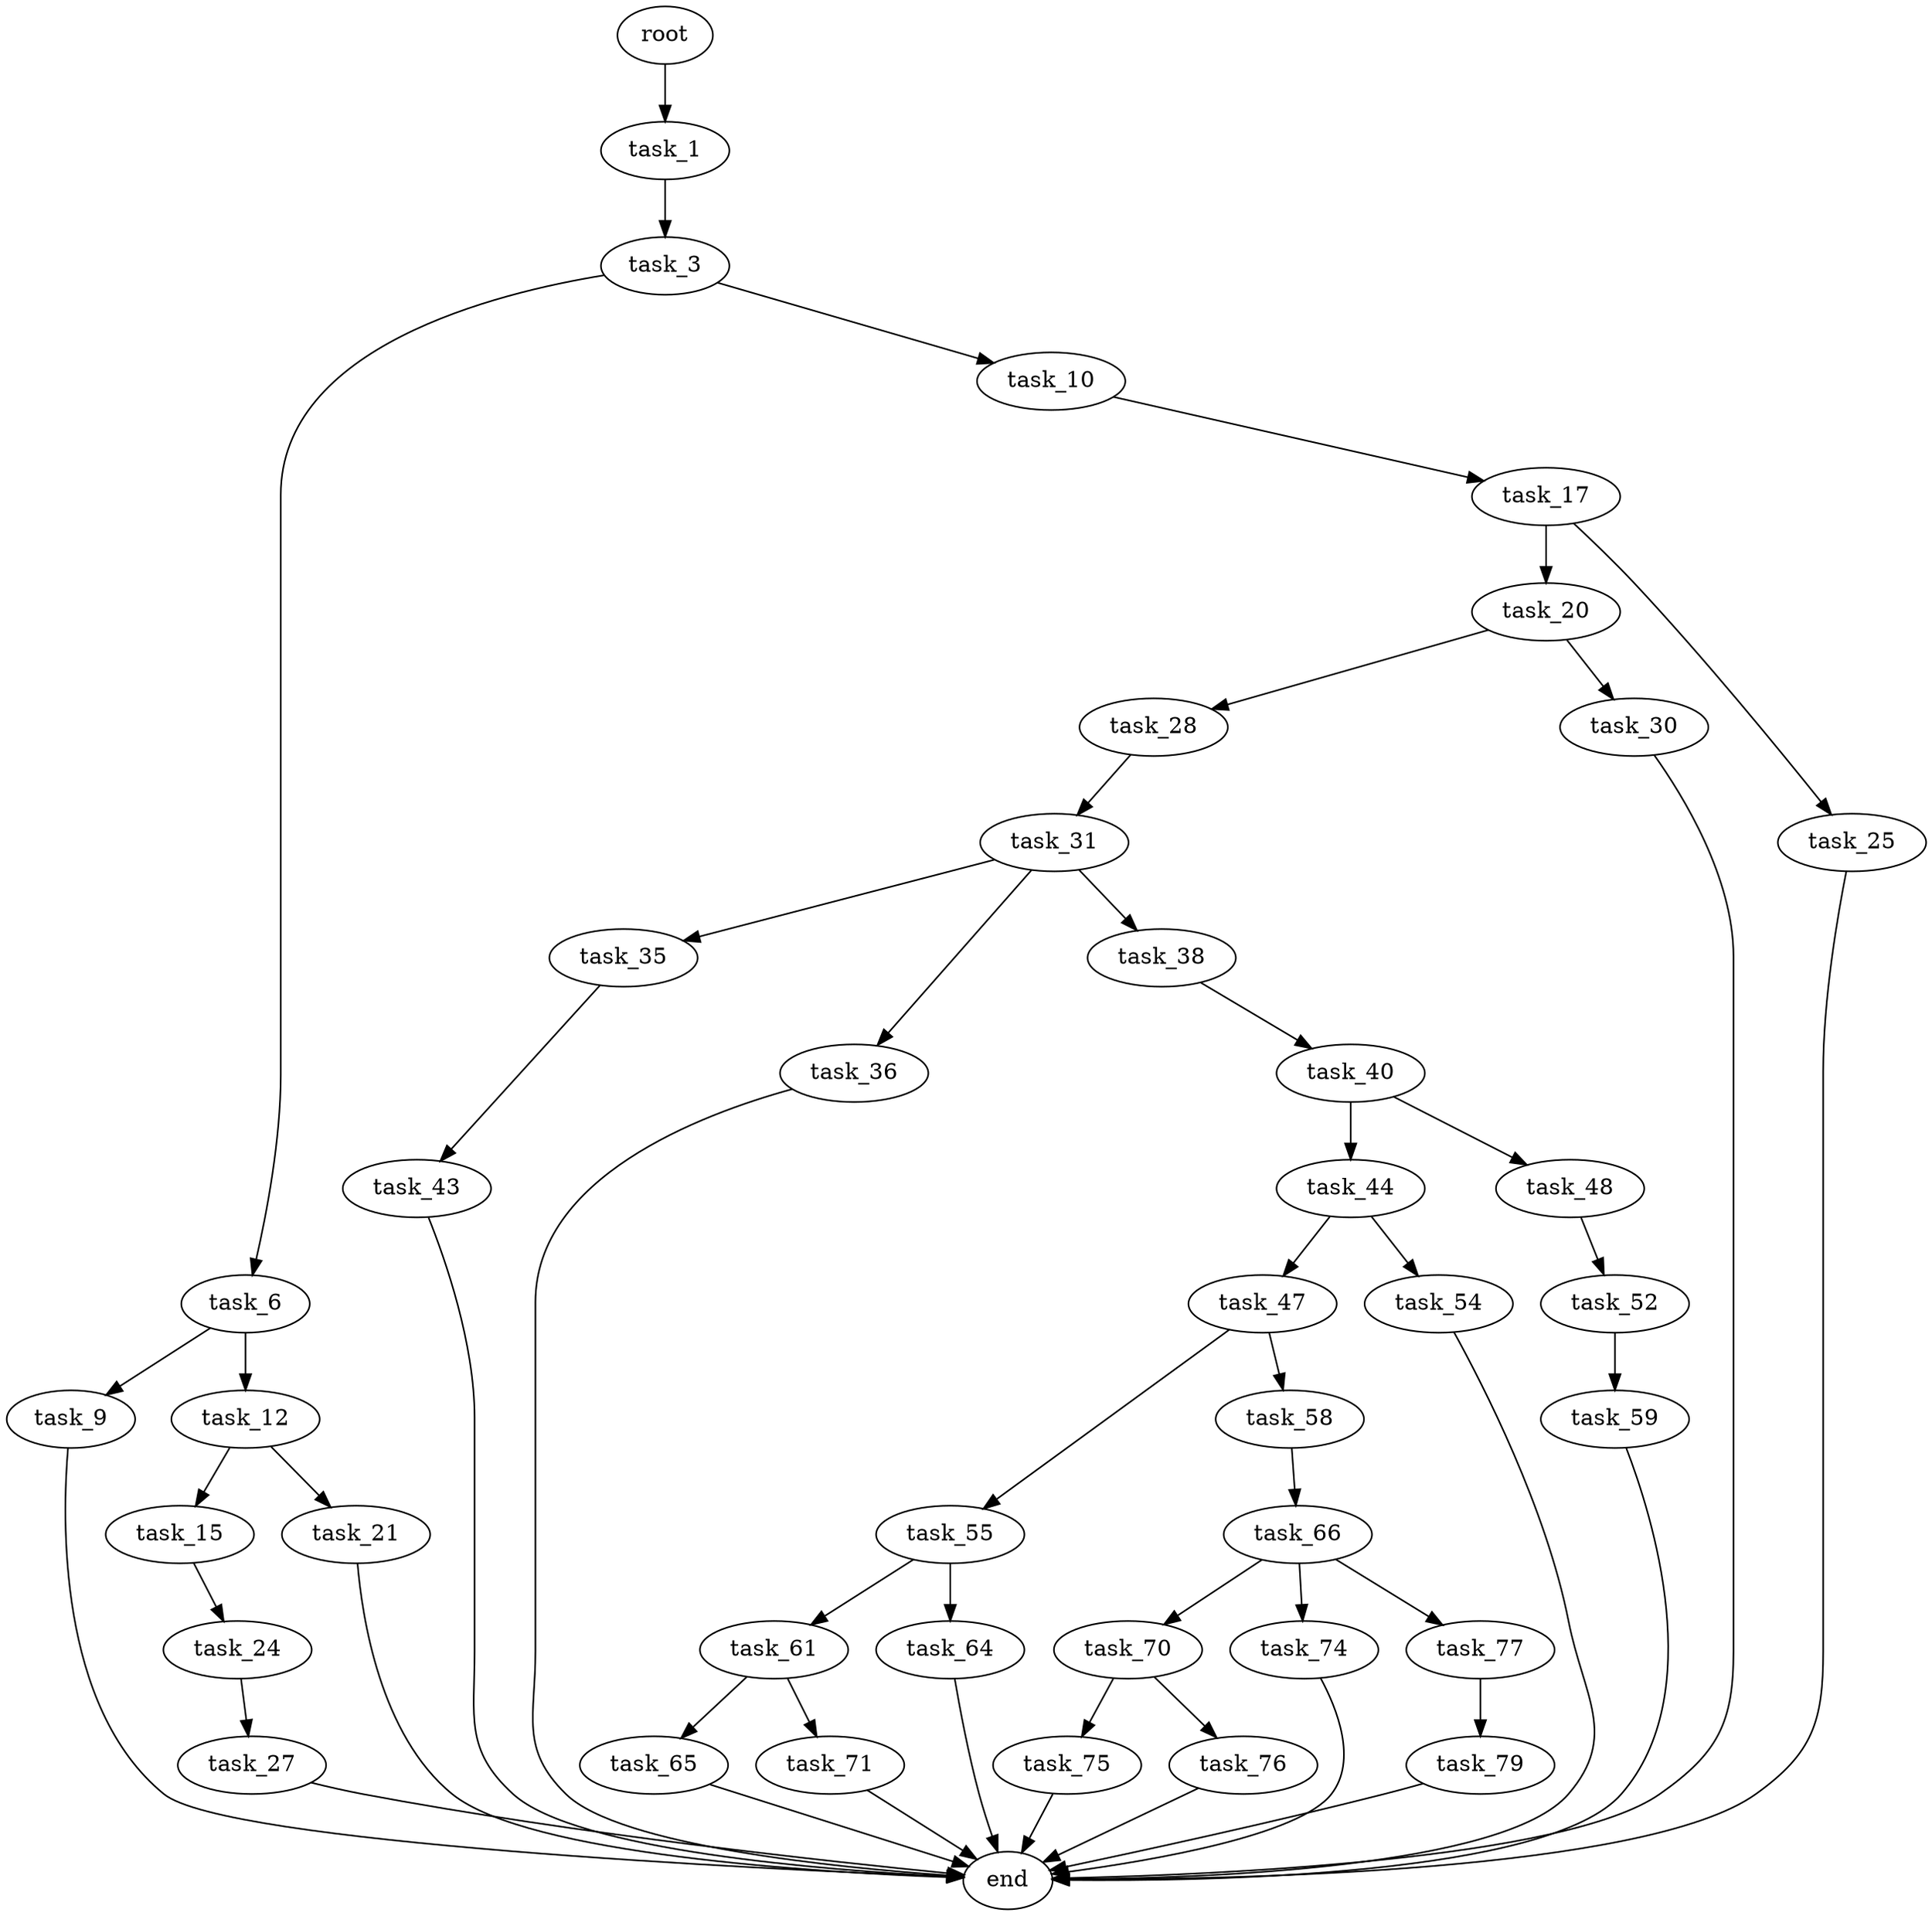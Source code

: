 digraph G {
  root [size="0.000000"];
  task_1 [size="14803441201.000000"];
  task_3 [size="368293445632.000000"];
  task_6 [size="15730583322.000000"];
  task_9 [size="8589934592.000000"];
  task_10 [size="21000401050.000000"];
  task_12 [size="20309433938.000000"];
  task_15 [size="101755624858.000000"];
  task_17 [size="28991029248.000000"];
  task_20 [size="549755813888.000000"];
  task_21 [size="507534706186.000000"];
  task_24 [size="24743134778.000000"];
  task_25 [size="321126448041.000000"];
  task_27 [size="24232417007.000000"];
  task_28 [size="806304950342.000000"];
  task_30 [size="12455465281.000000"];
  task_31 [size="782757789696.000000"];
  task_35 [size="1256117827.000000"];
  task_36 [size="549755813888.000000"];
  task_38 [size="231928233984.000000"];
  task_40 [size="32166214847.000000"];
  task_43 [size="30379928655.000000"];
  task_44 [size="915049590.000000"];
  task_47 [size="37510906834.000000"];
  task_48 [size="8589934592.000000"];
  task_52 [size="881098211190.000000"];
  task_54 [size="66319530418.000000"];
  task_55 [size="283475856624.000000"];
  task_58 [size="105558712099.000000"];
  task_59 [size="1300697721.000000"];
  task_61 [size="8589934592.000000"];
  task_64 [size="231928233984.000000"];
  task_65 [size="1073741824000.000000"];
  task_66 [size="231928233984.000000"];
  task_70 [size="549755813888.000000"];
  task_71 [size="3563757352.000000"];
  task_74 [size="17517143147.000000"];
  task_75 [size="23341476397.000000"];
  task_76 [size="9669790689.000000"];
  task_77 [size="368293445632.000000"];
  task_79 [size="319607644520.000000"];
  end [size="0.000000"];

  root -> task_1 [size="1.000000"];
  task_1 -> task_3 [size="679477248.000000"];
  task_3 -> task_6 [size="411041792.000000"];
  task_3 -> task_10 [size="411041792.000000"];
  task_6 -> task_9 [size="536870912.000000"];
  task_6 -> task_12 [size="536870912.000000"];
  task_9 -> end [size="1.000000"];
  task_10 -> task_17 [size="33554432.000000"];
  task_12 -> task_15 [size="33554432.000000"];
  task_12 -> task_21 [size="33554432.000000"];
  task_15 -> task_24 [size="134217728.000000"];
  task_17 -> task_20 [size="75497472.000000"];
  task_17 -> task_25 [size="75497472.000000"];
  task_20 -> task_28 [size="536870912.000000"];
  task_20 -> task_30 [size="536870912.000000"];
  task_21 -> end [size="1.000000"];
  task_24 -> task_27 [size="75497472.000000"];
  task_25 -> end [size="1.000000"];
  task_27 -> end [size="1.000000"];
  task_28 -> task_31 [size="679477248.000000"];
  task_30 -> end [size="1.000000"];
  task_31 -> task_35 [size="679477248.000000"];
  task_31 -> task_36 [size="679477248.000000"];
  task_31 -> task_38 [size="679477248.000000"];
  task_35 -> task_43 [size="33554432.000000"];
  task_36 -> end [size="1.000000"];
  task_38 -> task_40 [size="301989888.000000"];
  task_40 -> task_44 [size="536870912.000000"];
  task_40 -> task_48 [size="536870912.000000"];
  task_43 -> end [size="1.000000"];
  task_44 -> task_47 [size="33554432.000000"];
  task_44 -> task_54 [size="33554432.000000"];
  task_47 -> task_55 [size="679477248.000000"];
  task_47 -> task_58 [size="679477248.000000"];
  task_48 -> task_52 [size="33554432.000000"];
  task_52 -> task_59 [size="838860800.000000"];
  task_54 -> end [size="1.000000"];
  task_55 -> task_61 [size="209715200.000000"];
  task_55 -> task_64 [size="209715200.000000"];
  task_58 -> task_66 [size="209715200.000000"];
  task_59 -> end [size="1.000000"];
  task_61 -> task_65 [size="33554432.000000"];
  task_61 -> task_71 [size="33554432.000000"];
  task_64 -> end [size="1.000000"];
  task_65 -> end [size="1.000000"];
  task_66 -> task_70 [size="301989888.000000"];
  task_66 -> task_74 [size="301989888.000000"];
  task_66 -> task_77 [size="301989888.000000"];
  task_70 -> task_75 [size="536870912.000000"];
  task_70 -> task_76 [size="536870912.000000"];
  task_71 -> end [size="1.000000"];
  task_74 -> end [size="1.000000"];
  task_75 -> end [size="1.000000"];
  task_76 -> end [size="1.000000"];
  task_77 -> task_79 [size="411041792.000000"];
  task_79 -> end [size="1.000000"];
}
